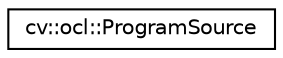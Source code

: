 digraph "Graphical Class Hierarchy"
{
 // LATEX_PDF_SIZE
  edge [fontname="Helvetica",fontsize="10",labelfontname="Helvetica",labelfontsize="10"];
  node [fontname="Helvetica",fontsize="10",shape=record];
  rankdir="LR";
  Node0 [label="cv::ocl::ProgramSource",height=0.2,width=0.4,color="black", fillcolor="white", style="filled",URL="$structcv_1_1ocl_1_1_program_source.html",tooltip=" "];
}
